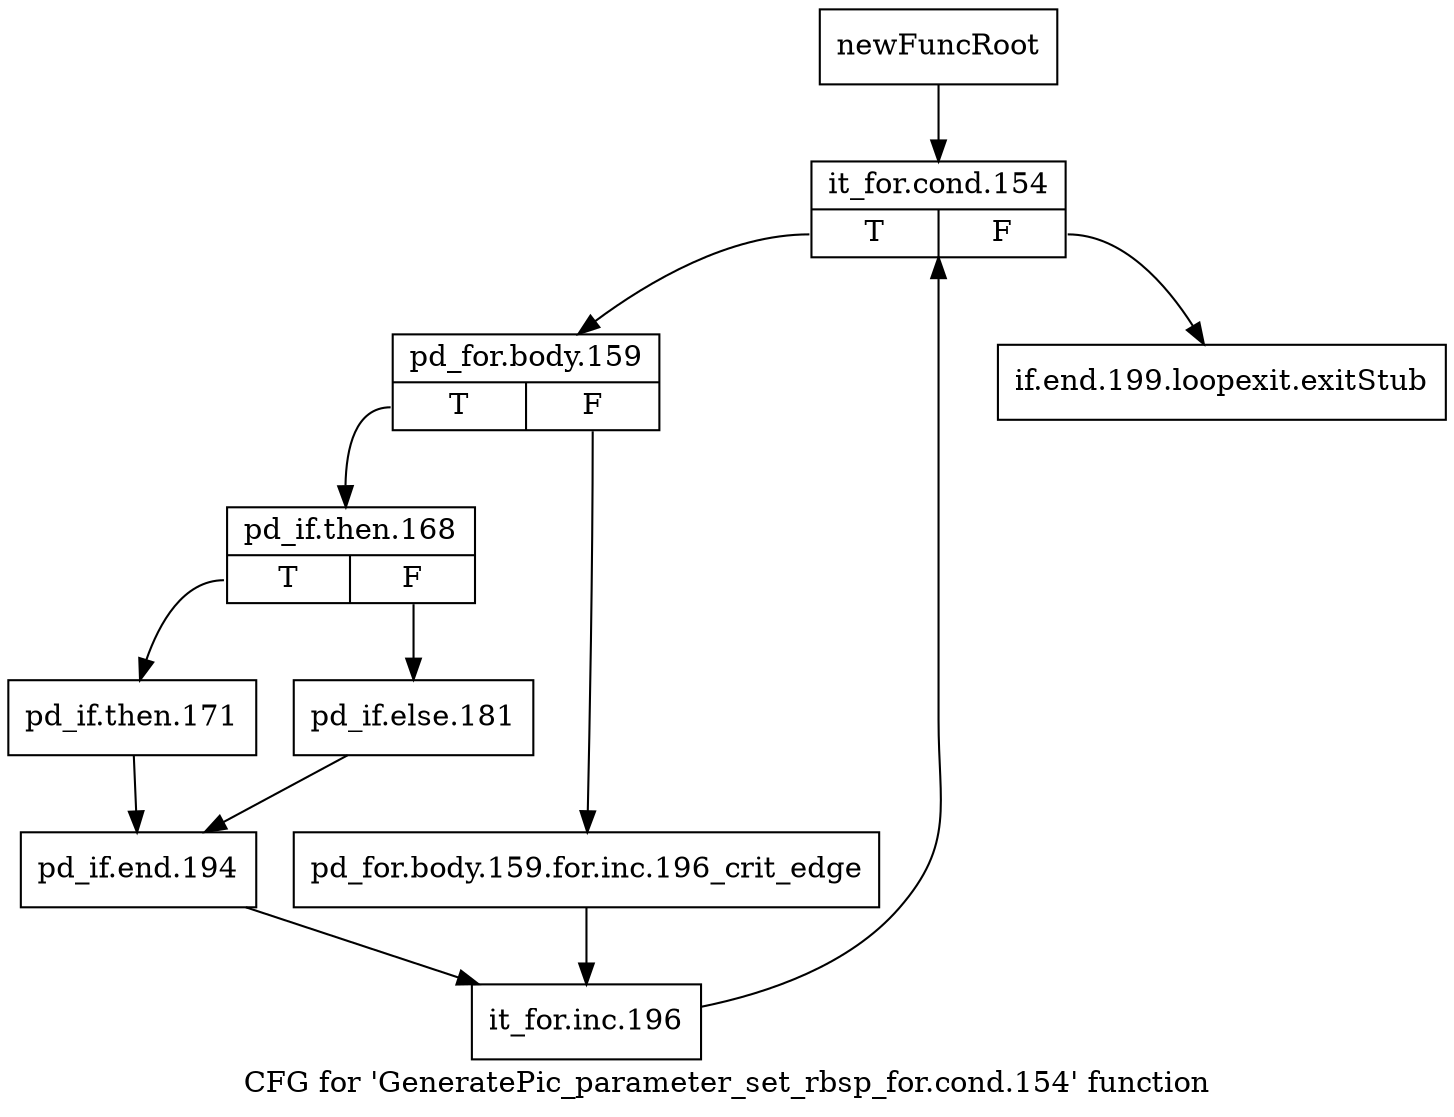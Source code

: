 digraph "CFG for 'GeneratePic_parameter_set_rbsp_for.cond.154' function" {
	label="CFG for 'GeneratePic_parameter_set_rbsp_for.cond.154' function";

	Node0x2a62360 [shape=record,label="{newFuncRoot}"];
	Node0x2a62360 -> Node0x2a62400;
	Node0x2a623b0 [shape=record,label="{if.end.199.loopexit.exitStub}"];
	Node0x2a62400 [shape=record,label="{it_for.cond.154|{<s0>T|<s1>F}}"];
	Node0x2a62400:s0 -> Node0x2a62450;
	Node0x2a62400:s1 -> Node0x2a623b0;
	Node0x2a62450 [shape=record,label="{pd_for.body.159|{<s0>T|<s1>F}}"];
	Node0x2a62450:s0 -> Node0x2a62dd0;
	Node0x2a62450:s1 -> Node0x2a624a0;
	Node0x2a624a0 [shape=record,label="{pd_for.body.159.for.inc.196_crit_edge}"];
	Node0x2a624a0 -> Node0x2a62f10;
	Node0x2a62dd0 [shape=record,label="{pd_if.then.168|{<s0>T|<s1>F}}"];
	Node0x2a62dd0:s0 -> Node0x2a62e70;
	Node0x2a62dd0:s1 -> Node0x2a62e20;
	Node0x2a62e20 [shape=record,label="{pd_if.else.181}"];
	Node0x2a62e20 -> Node0x2a62ec0;
	Node0x2a62e70 [shape=record,label="{pd_if.then.171}"];
	Node0x2a62e70 -> Node0x2a62ec0;
	Node0x2a62ec0 [shape=record,label="{pd_if.end.194}"];
	Node0x2a62ec0 -> Node0x2a62f10;
	Node0x2a62f10 [shape=record,label="{it_for.inc.196}"];
	Node0x2a62f10 -> Node0x2a62400;
}
